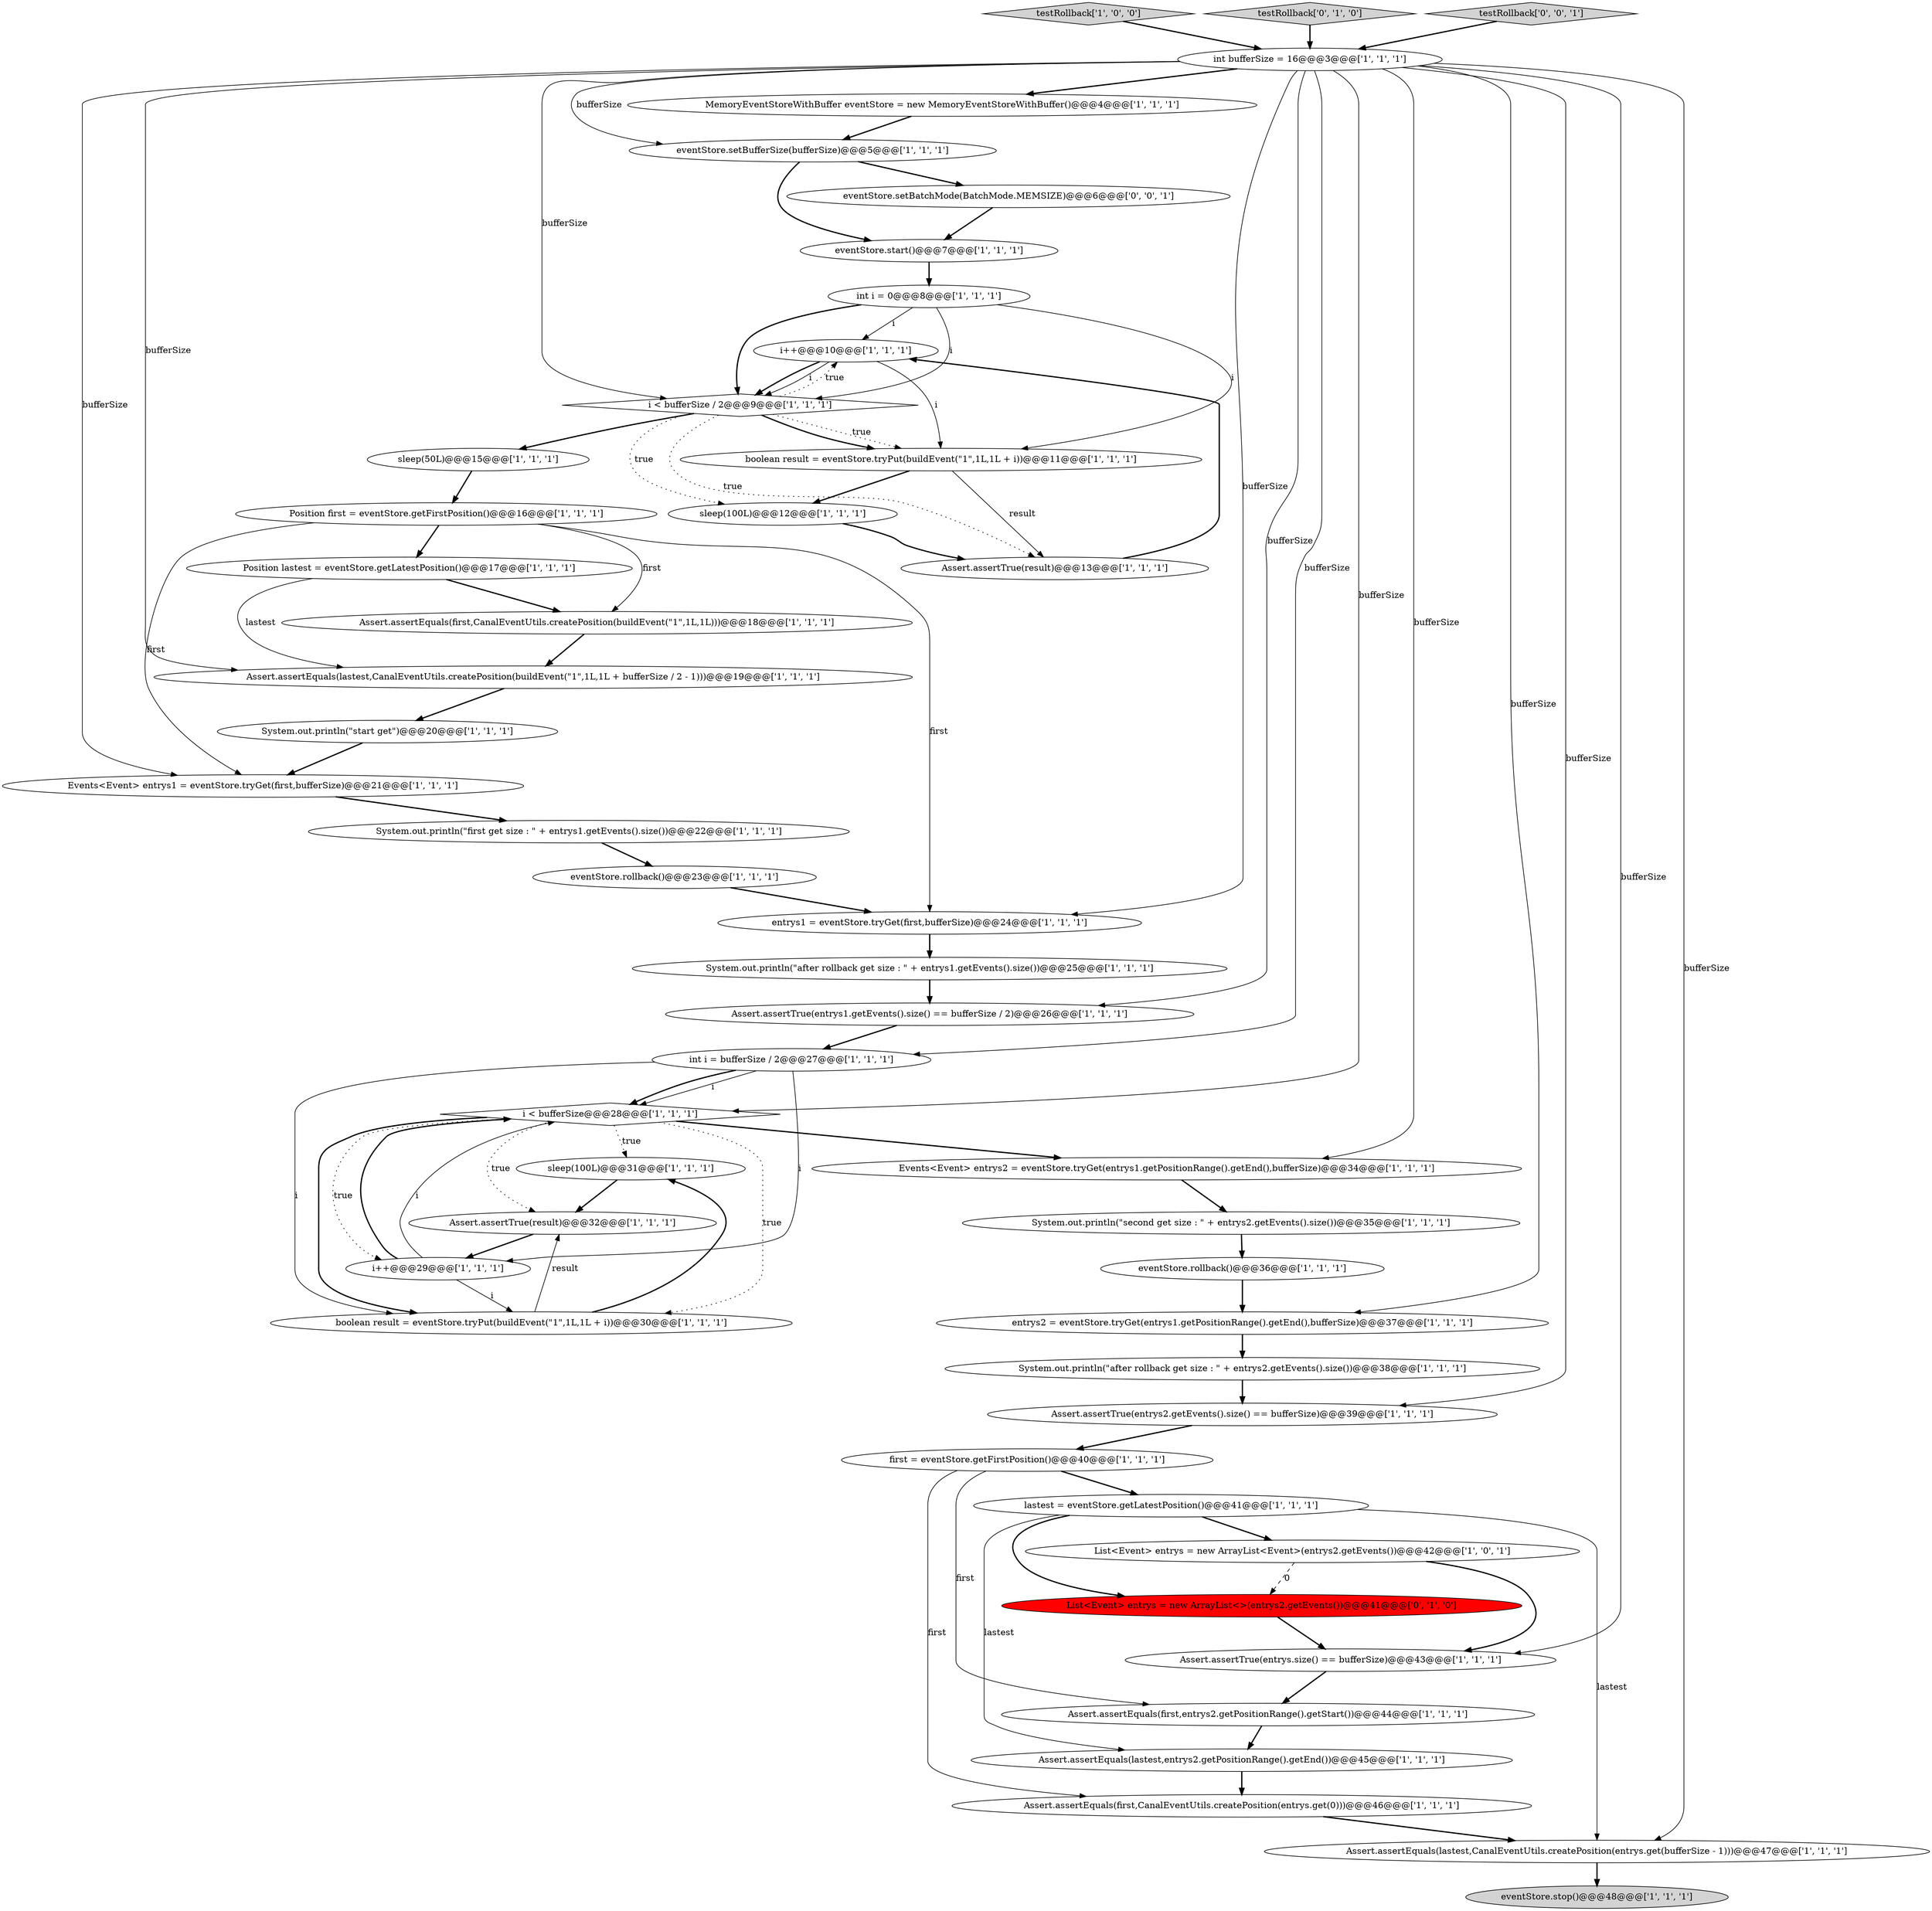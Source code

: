 digraph {
26 [style = filled, label = "Assert.assertTrue(entrys1.getEvents().size() == bufferSize / 2)@@@26@@@['1', '1', '1']", fillcolor = white, shape = ellipse image = "AAA0AAABBB1BBB"];
36 [style = filled, label = "eventStore.rollback()@@@23@@@['1', '1', '1']", fillcolor = white, shape = ellipse image = "AAA0AAABBB1BBB"];
13 [style = filled, label = "Assert.assertEquals(first,entrys2.getPositionRange().getStart())@@@44@@@['1', '1', '1']", fillcolor = white, shape = ellipse image = "AAA0AAABBB1BBB"];
17 [style = filled, label = "Events<Event> entrys2 = eventStore.tryGet(entrys1.getPositionRange().getEnd(),bufferSize)@@@34@@@['1', '1', '1']", fillcolor = white, shape = ellipse image = "AAA0AAABBB1BBB"];
16 [style = filled, label = "Assert.assertEquals(first,CanalEventUtils.createPosition(buildEvent(\"1\",1L,1L)))@@@18@@@['1', '1', '1']", fillcolor = white, shape = ellipse image = "AAA0AAABBB1BBB"];
38 [style = filled, label = "i < bufferSize@@@28@@@['1', '1', '1']", fillcolor = white, shape = diamond image = "AAA0AAABBB1BBB"];
12 [style = filled, label = "System.out.println(\"first get size : \" + entrys1.getEvents().size())@@@22@@@['1', '1', '1']", fillcolor = white, shape = ellipse image = "AAA0AAABBB1BBB"];
11 [style = filled, label = "testRollback['1', '0', '0']", fillcolor = lightgray, shape = diamond image = "AAA0AAABBB1BBB"];
23 [style = filled, label = "sleep(100L)@@@31@@@['1', '1', '1']", fillcolor = white, shape = ellipse image = "AAA0AAABBB1BBB"];
37 [style = filled, label = "Assert.assertTrue(entrys.size() == bufferSize)@@@43@@@['1', '1', '1']", fillcolor = white, shape = ellipse image = "AAA0AAABBB1BBB"];
7 [style = filled, label = "sleep(50L)@@@15@@@['1', '1', '1']", fillcolor = white, shape = ellipse image = "AAA0AAABBB1BBB"];
40 [style = filled, label = "Position first = eventStore.getFirstPosition()@@@16@@@['1', '1', '1']", fillcolor = white, shape = ellipse image = "AAA0AAABBB1BBB"];
29 [style = filled, label = "MemoryEventStoreWithBuffer eventStore = new MemoryEventStoreWithBuffer()@@@4@@@['1', '1', '1']", fillcolor = white, shape = ellipse image = "AAA0AAABBB1BBB"];
46 [style = filled, label = "eventStore.setBatchMode(BatchMode.MEMSIZE)@@@6@@@['0', '0', '1']", fillcolor = white, shape = ellipse image = "AAA0AAABBB3BBB"];
32 [style = filled, label = "System.out.println(\"second get size : \" + entrys2.getEvents().size())@@@35@@@['1', '1', '1']", fillcolor = white, shape = ellipse image = "AAA0AAABBB1BBB"];
44 [style = filled, label = "List<Event> entrys = new ArrayList<>(entrys2.getEvents())@@@41@@@['0', '1', '0']", fillcolor = red, shape = ellipse image = "AAA1AAABBB2BBB"];
42 [style = filled, label = "first = eventStore.getFirstPosition()@@@40@@@['1', '1', '1']", fillcolor = white, shape = ellipse image = "AAA0AAABBB1BBB"];
35 [style = filled, label = "eventStore.start()@@@7@@@['1', '1', '1']", fillcolor = white, shape = ellipse image = "AAA0AAABBB1BBB"];
34 [style = filled, label = "lastest = eventStore.getLatestPosition()@@@41@@@['1', '1', '1']", fillcolor = white, shape = ellipse image = "AAA0AAABBB1BBB"];
8 [style = filled, label = "i++@@@10@@@['1', '1', '1']", fillcolor = white, shape = ellipse image = "AAA0AAABBB1BBB"];
24 [style = filled, label = "Events<Event> entrys1 = eventStore.tryGet(first,bufferSize)@@@21@@@['1', '1', '1']", fillcolor = white, shape = ellipse image = "AAA0AAABBB1BBB"];
6 [style = filled, label = "Assert.assertEquals(lastest,CanalEventUtils.createPosition(buildEvent(\"1\",1L,1L + bufferSize / 2 - 1)))@@@19@@@['1', '1', '1']", fillcolor = white, shape = ellipse image = "AAA0AAABBB1BBB"];
5 [style = filled, label = "System.out.println(\"after rollback get size : \" + entrys2.getEvents().size())@@@38@@@['1', '1', '1']", fillcolor = white, shape = ellipse image = "AAA0AAABBB1BBB"];
10 [style = filled, label = "eventStore.stop()@@@48@@@['1', '1', '1']", fillcolor = lightgray, shape = ellipse image = "AAA0AAABBB1BBB"];
45 [style = filled, label = "testRollback['0', '1', '0']", fillcolor = lightgray, shape = diamond image = "AAA0AAABBB2BBB"];
41 [style = filled, label = "i++@@@29@@@['1', '1', '1']", fillcolor = white, shape = ellipse image = "AAA0AAABBB1BBB"];
27 [style = filled, label = "eventStore.rollback()@@@36@@@['1', '1', '1']", fillcolor = white, shape = ellipse image = "AAA0AAABBB1BBB"];
47 [style = filled, label = "testRollback['0', '0', '1']", fillcolor = lightgray, shape = diamond image = "AAA0AAABBB3BBB"];
25 [style = filled, label = "Assert.assertEquals(lastest,CanalEventUtils.createPosition(entrys.get(bufferSize - 1)))@@@47@@@['1', '1', '1']", fillcolor = white, shape = ellipse image = "AAA0AAABBB1BBB"];
43 [style = filled, label = "i < bufferSize / 2@@@9@@@['1', '1', '1']", fillcolor = white, shape = diamond image = "AAA0AAABBB1BBB"];
20 [style = filled, label = "boolean result = eventStore.tryPut(buildEvent(\"1\",1L,1L + i))@@@11@@@['1', '1', '1']", fillcolor = white, shape = ellipse image = "AAA0AAABBB1BBB"];
30 [style = filled, label = "Position lastest = eventStore.getLatestPosition()@@@17@@@['1', '1', '1']", fillcolor = white, shape = ellipse image = "AAA0AAABBB1BBB"];
31 [style = filled, label = "int i = bufferSize / 2@@@27@@@['1', '1', '1']", fillcolor = white, shape = ellipse image = "AAA0AAABBB1BBB"];
3 [style = filled, label = "Assert.assertTrue(result)@@@32@@@['1', '1', '1']", fillcolor = white, shape = ellipse image = "AAA0AAABBB1BBB"];
15 [style = filled, label = "Assert.assertEquals(lastest,entrys2.getPositionRange().getEnd())@@@45@@@['1', '1', '1']", fillcolor = white, shape = ellipse image = "AAA0AAABBB1BBB"];
0 [style = filled, label = "Assert.assertTrue(result)@@@13@@@['1', '1', '1']", fillcolor = white, shape = ellipse image = "AAA0AAABBB1BBB"];
4 [style = filled, label = "boolean result = eventStore.tryPut(buildEvent(\"1\",1L,1L + i))@@@30@@@['1', '1', '1']", fillcolor = white, shape = ellipse image = "AAA0AAABBB1BBB"];
19 [style = filled, label = "eventStore.setBufferSize(bufferSize)@@@5@@@['1', '1', '1']", fillcolor = white, shape = ellipse image = "AAA0AAABBB1BBB"];
2 [style = filled, label = "System.out.println(\"start get\")@@@20@@@['1', '1', '1']", fillcolor = white, shape = ellipse image = "AAA0AAABBB1BBB"];
22 [style = filled, label = "Assert.assertEquals(first,CanalEventUtils.createPosition(entrys.get(0)))@@@46@@@['1', '1', '1']", fillcolor = white, shape = ellipse image = "AAA0AAABBB1BBB"];
14 [style = filled, label = "sleep(100L)@@@12@@@['1', '1', '1']", fillcolor = white, shape = ellipse image = "AAA0AAABBB1BBB"];
33 [style = filled, label = "entrys2 = eventStore.tryGet(entrys1.getPositionRange().getEnd(),bufferSize)@@@37@@@['1', '1', '1']", fillcolor = white, shape = ellipse image = "AAA0AAABBB1BBB"];
1 [style = filled, label = "int bufferSize = 16@@@3@@@['1', '1', '1']", fillcolor = white, shape = ellipse image = "AAA0AAABBB1BBB"];
18 [style = filled, label = "List<Event> entrys = new ArrayList<Event>(entrys2.getEvents())@@@42@@@['1', '0', '1']", fillcolor = white, shape = ellipse image = "AAA0AAABBB1BBB"];
28 [style = filled, label = "Assert.assertTrue(entrys2.getEvents().size() == bufferSize)@@@39@@@['1', '1', '1']", fillcolor = white, shape = ellipse image = "AAA0AAABBB1BBB"];
21 [style = filled, label = "int i = 0@@@8@@@['1', '1', '1']", fillcolor = white, shape = ellipse image = "AAA0AAABBB1BBB"];
39 [style = filled, label = "entrys1 = eventStore.tryGet(first,bufferSize)@@@24@@@['1', '1', '1']", fillcolor = white, shape = ellipse image = "AAA0AAABBB1BBB"];
9 [style = filled, label = "System.out.println(\"after rollback get size : \" + entrys1.getEvents().size())@@@25@@@['1', '1', '1']", fillcolor = white, shape = ellipse image = "AAA0AAABBB1BBB"];
1->33 [style = solid, label="bufferSize"];
40->16 [style = solid, label="first"];
39->9 [style = bold, label=""];
38->41 [style = dotted, label="true"];
21->43 [style = bold, label=""];
1->17 [style = solid, label="bufferSize"];
38->4 [style = bold, label=""];
34->18 [style = bold, label=""];
8->20 [style = solid, label="i"];
5->28 [style = bold, label=""];
9->26 [style = bold, label=""];
31->41 [style = solid, label="i"];
1->6 [style = solid, label="bufferSize"];
43->8 [style = dotted, label="true"];
0->8 [style = bold, label=""];
43->14 [style = dotted, label="true"];
25->10 [style = bold, label=""];
27->33 [style = bold, label=""];
28->42 [style = bold, label=""];
2->24 [style = bold, label=""];
22->25 [style = bold, label=""];
1->39 [style = solid, label="bufferSize"];
41->4 [style = solid, label="i"];
16->6 [style = bold, label=""];
20->14 [style = bold, label=""];
23->3 [style = bold, label=""];
38->4 [style = dotted, label="true"];
35->21 [style = bold, label=""];
34->25 [style = solid, label="lastest"];
6->2 [style = bold, label=""];
45->1 [style = bold, label=""];
1->43 [style = solid, label="bufferSize"];
43->0 [style = dotted, label="true"];
42->22 [style = solid, label="first"];
38->23 [style = dotted, label="true"];
4->3 [style = solid, label="result"];
41->38 [style = bold, label=""];
44->37 [style = bold, label=""];
13->15 [style = bold, label=""];
19->46 [style = bold, label=""];
37->13 [style = bold, label=""];
38->17 [style = bold, label=""];
4->23 [style = bold, label=""];
47->1 [style = bold, label=""];
18->37 [style = bold, label=""];
24->12 [style = bold, label=""];
21->43 [style = solid, label="i"];
1->24 [style = solid, label="bufferSize"];
34->15 [style = solid, label="lastest"];
43->20 [style = bold, label=""];
12->36 [style = bold, label=""];
40->24 [style = solid, label="first"];
31->38 [style = solid, label="i"];
32->27 [style = bold, label=""];
31->38 [style = bold, label=""];
33->5 [style = bold, label=""];
30->6 [style = solid, label="lastest"];
36->39 [style = bold, label=""];
15->22 [style = bold, label=""];
43->7 [style = bold, label=""];
18->44 [style = dashed, label="0"];
26->31 [style = bold, label=""];
1->25 [style = solid, label="bufferSize"];
29->19 [style = bold, label=""];
20->0 [style = solid, label="result"];
19->35 [style = bold, label=""];
3->41 [style = bold, label=""];
46->35 [style = bold, label=""];
34->44 [style = bold, label=""];
40->30 [style = bold, label=""];
1->29 [style = bold, label=""];
7->40 [style = bold, label=""];
1->28 [style = solid, label="bufferSize"];
42->34 [style = bold, label=""];
1->37 [style = solid, label="bufferSize"];
11->1 [style = bold, label=""];
21->20 [style = solid, label="i"];
8->43 [style = bold, label=""];
41->38 [style = solid, label="i"];
17->32 [style = bold, label=""];
1->31 [style = solid, label="bufferSize"];
8->43 [style = solid, label="i"];
1->38 [style = solid, label="bufferSize"];
1->19 [style = solid, label="bufferSize"];
38->3 [style = dotted, label="true"];
40->39 [style = solid, label="first"];
14->0 [style = bold, label=""];
1->26 [style = solid, label="bufferSize"];
43->20 [style = dotted, label="true"];
31->4 [style = solid, label="i"];
21->8 [style = solid, label="i"];
30->16 [style = bold, label=""];
42->13 [style = solid, label="first"];
}
